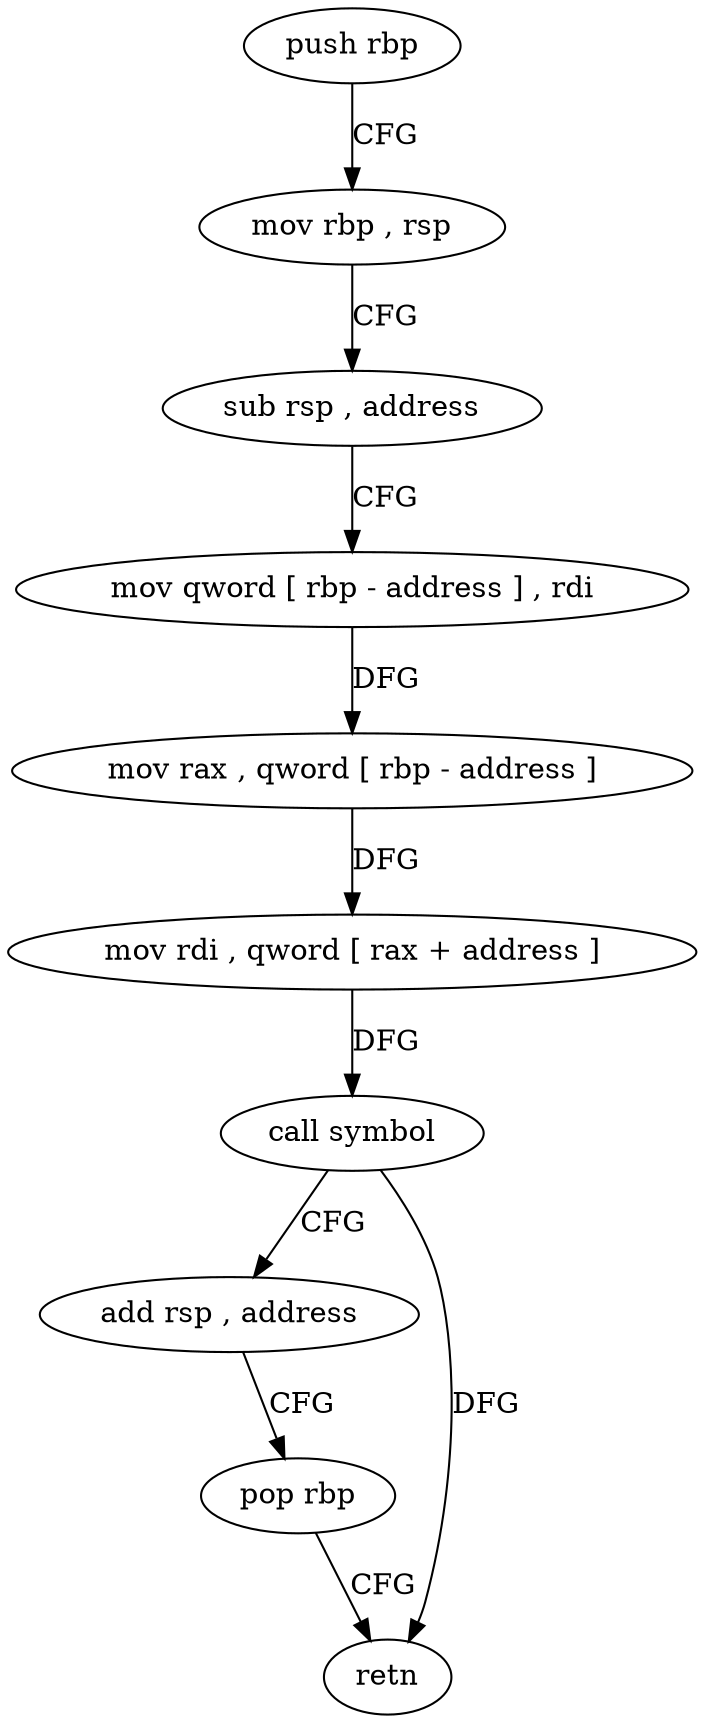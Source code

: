 digraph "func" {
"4213360" [label = "push rbp" ]
"4213361" [label = "mov rbp , rsp" ]
"4213364" [label = "sub rsp , address" ]
"4213368" [label = "mov qword [ rbp - address ] , rdi" ]
"4213372" [label = "mov rax , qword [ rbp - address ]" ]
"4213376" [label = "mov rdi , qword [ rax + address ]" ]
"4213380" [label = "call symbol" ]
"4213385" [label = "add rsp , address" ]
"4213389" [label = "pop rbp" ]
"4213390" [label = "retn" ]
"4213360" -> "4213361" [ label = "CFG" ]
"4213361" -> "4213364" [ label = "CFG" ]
"4213364" -> "4213368" [ label = "CFG" ]
"4213368" -> "4213372" [ label = "DFG" ]
"4213372" -> "4213376" [ label = "DFG" ]
"4213376" -> "4213380" [ label = "DFG" ]
"4213380" -> "4213385" [ label = "CFG" ]
"4213380" -> "4213390" [ label = "DFG" ]
"4213385" -> "4213389" [ label = "CFG" ]
"4213389" -> "4213390" [ label = "CFG" ]
}
